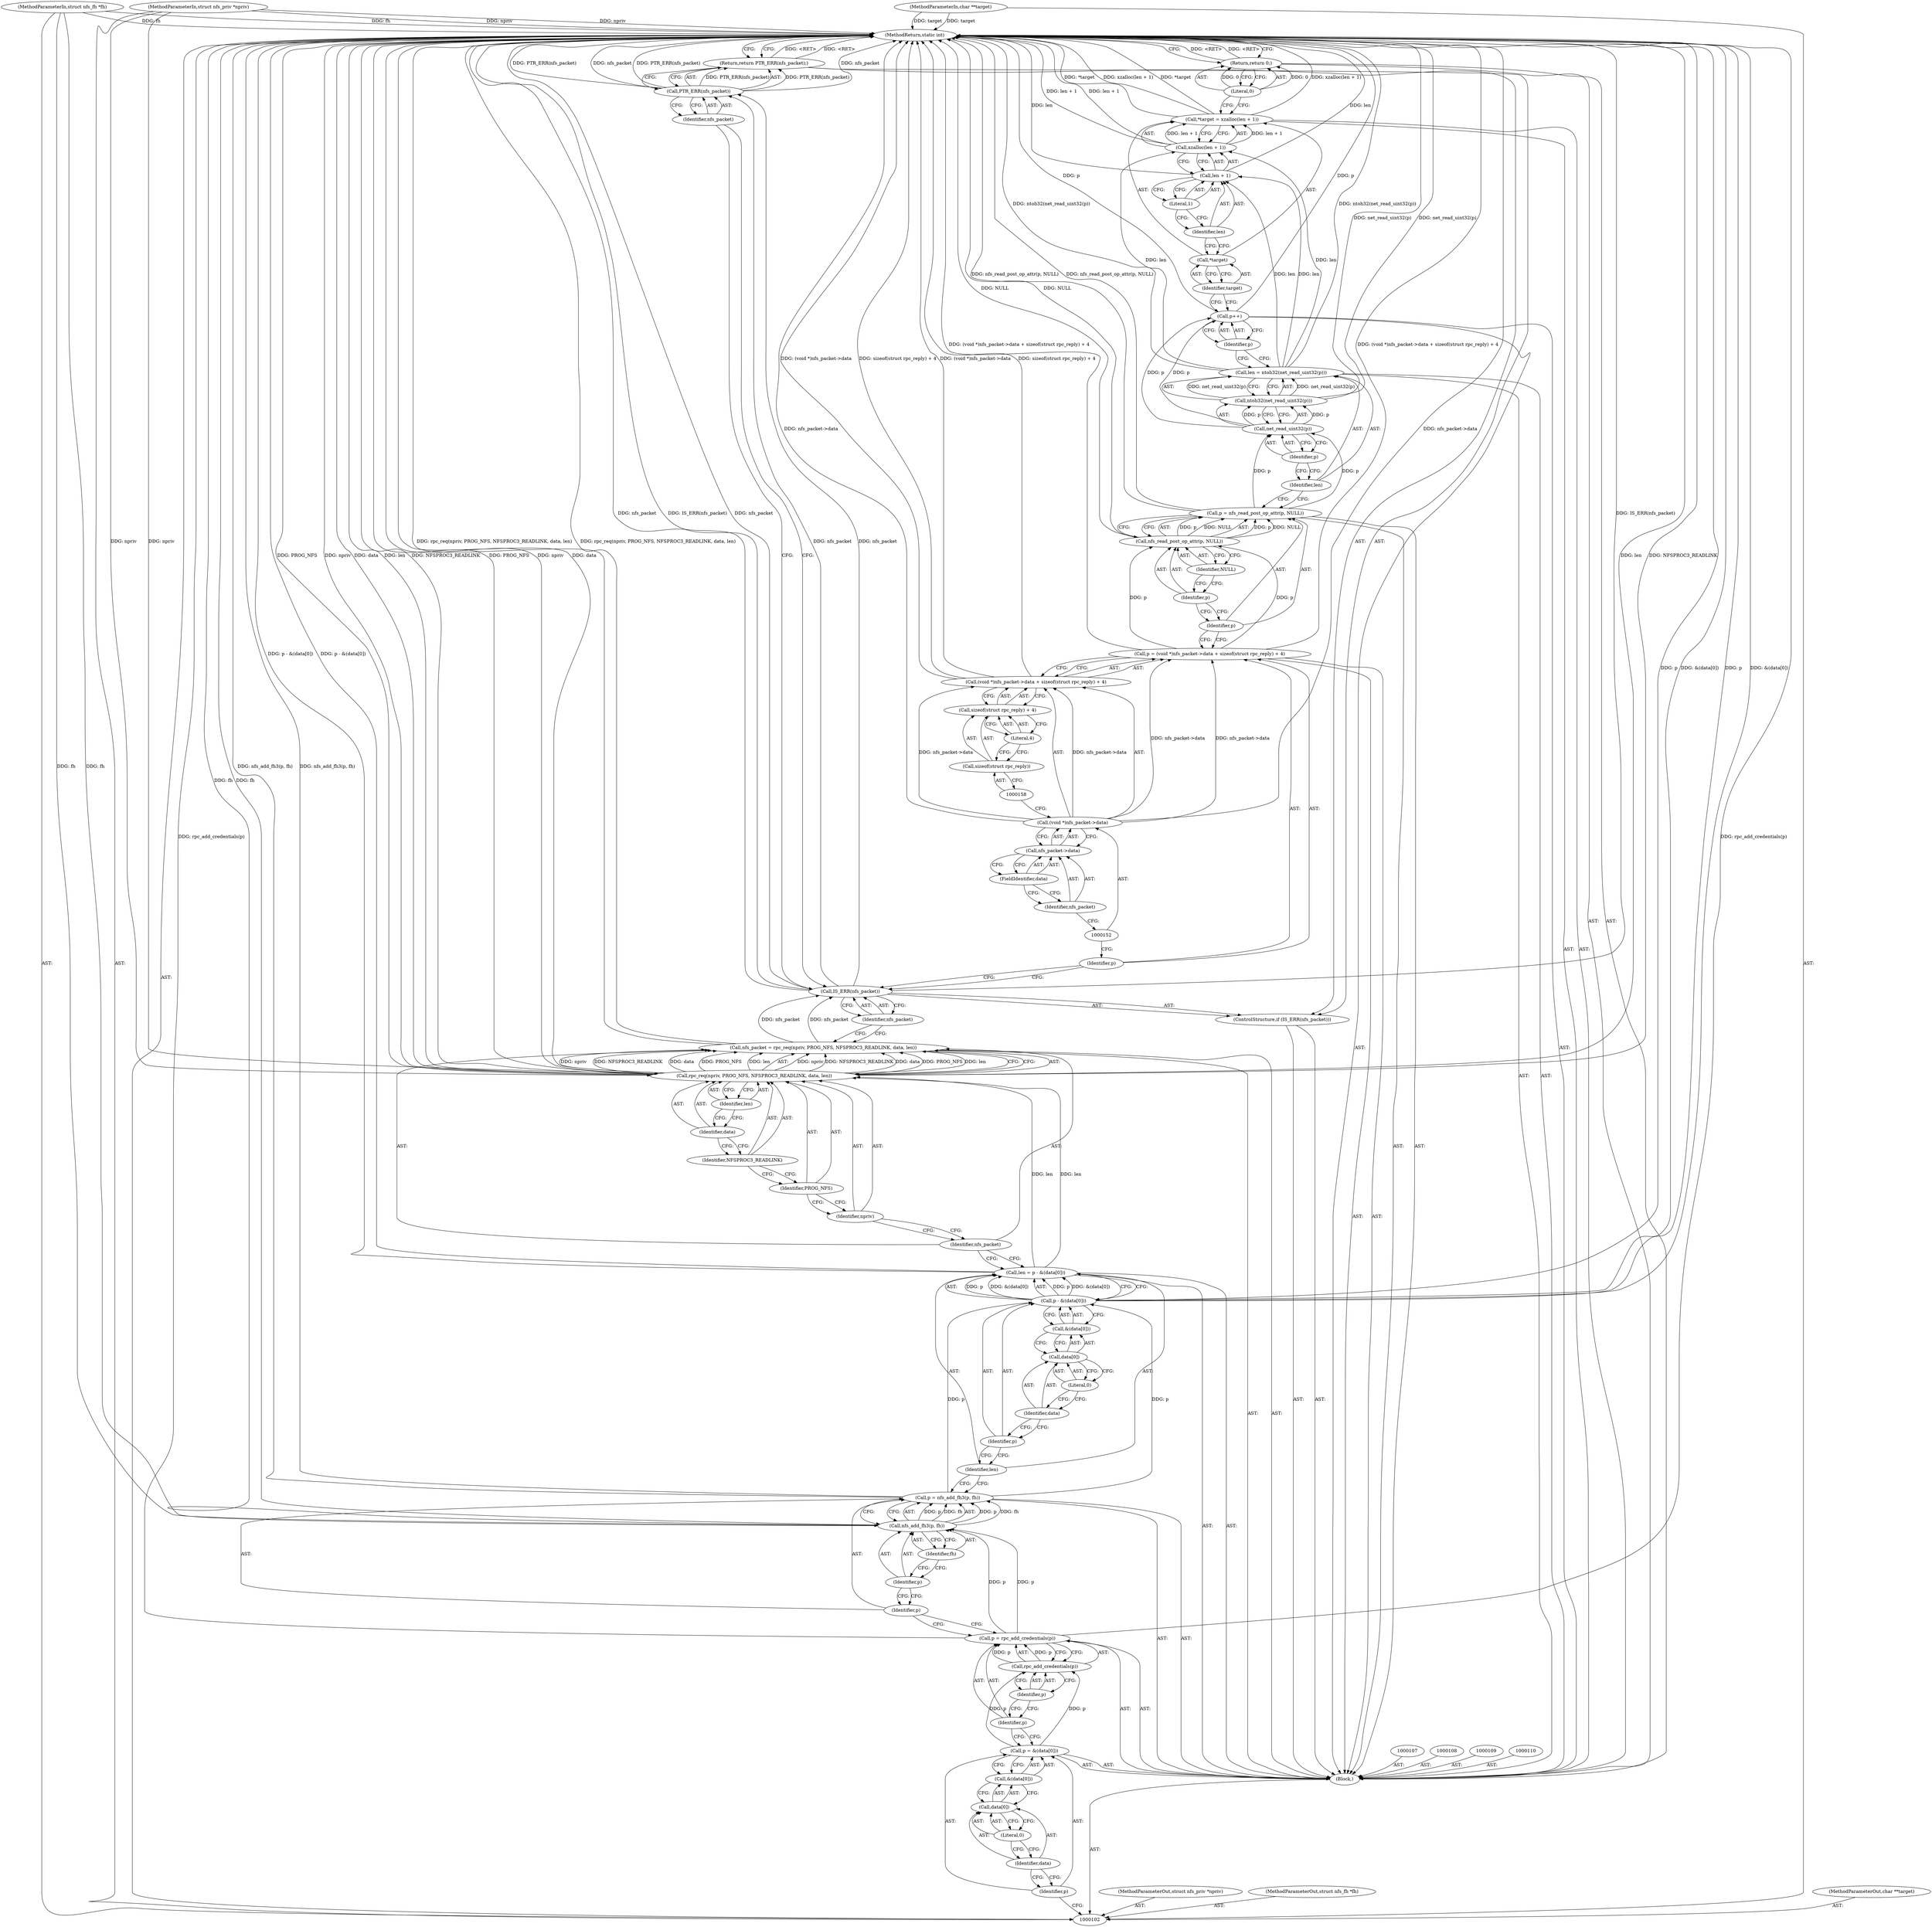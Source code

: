 digraph "0_pengutronix_574ce994016107ad8ab0f845a785f28d7eaa5208" {
"1000181" [label="(MethodReturn,static int)"];
"1000103" [label="(MethodParameterIn,struct nfs_priv *npriv)"];
"1000282" [label="(MethodParameterOut,struct nfs_priv *npriv)"];
"1000104" [label="(MethodParameterIn,struct nfs_fh *fh)"];
"1000283" [label="(MethodParameterOut,struct nfs_fh *fh)"];
"1000105" [label="(MethodParameterIn,char **target)"];
"1000284" [label="(MethodParameterOut,char **target)"];
"1000106" [label="(Block,)"];
"1000111" [label="(Call,p = &(data[0]))"];
"1000112" [label="(Identifier,p)"];
"1000116" [label="(Literal,0)"];
"1000113" [label="(Call,&(data[0]))"];
"1000114" [label="(Call,data[0])"];
"1000115" [label="(Identifier,data)"];
"1000117" [label="(Call,p = rpc_add_credentials(p))"];
"1000118" [label="(Identifier,p)"];
"1000120" [label="(Identifier,p)"];
"1000119" [label="(Call,rpc_add_credentials(p))"];
"1000121" [label="(Call,p = nfs_add_fh3(p, fh))"];
"1000122" [label="(Identifier,p)"];
"1000124" [label="(Identifier,p)"];
"1000125" [label="(Identifier,fh)"];
"1000123" [label="(Call,nfs_add_fh3(p, fh))"];
"1000126" [label="(Call,len = p - &(data[0]))"];
"1000127" [label="(Identifier,len)"];
"1000130" [label="(Call,&(data[0]))"];
"1000131" [label="(Call,data[0])"];
"1000132" [label="(Identifier,data)"];
"1000133" [label="(Literal,0)"];
"1000128" [label="(Call,p - &(data[0]))"];
"1000129" [label="(Identifier,p)"];
"1000134" [label="(Call,nfs_packet = rpc_req(npriv, PROG_NFS, NFSPROC3_READLINK, data, len))"];
"1000135" [label="(Identifier,nfs_packet)"];
"1000136" [label="(Call,rpc_req(npriv, PROG_NFS, NFSPROC3_READLINK, data, len))"];
"1000137" [label="(Identifier,npriv)"];
"1000138" [label="(Identifier,PROG_NFS)"];
"1000139" [label="(Identifier,NFSPROC3_READLINK)"];
"1000140" [label="(Identifier,data)"];
"1000141" [label="(Identifier,len)"];
"1000142" [label="(ControlStructure,if (IS_ERR(nfs_packet)))"];
"1000144" [label="(Identifier,nfs_packet)"];
"1000143" [label="(Call,IS_ERR(nfs_packet))"];
"1000147" [label="(Identifier,nfs_packet)"];
"1000145" [label="(Return,return PTR_ERR(nfs_packet);)"];
"1000146" [label="(Call,PTR_ERR(nfs_packet))"];
"1000148" [label="(Call,p = (void *)nfs_packet->data + sizeof(struct rpc_reply) + 4)"];
"1000149" [label="(Identifier,p)"];
"1000153" [label="(Call,nfs_packet->data)"];
"1000154" [label="(Identifier,nfs_packet)"];
"1000155" [label="(FieldIdentifier,data)"];
"1000156" [label="(Call,sizeof(struct rpc_reply) + 4)"];
"1000157" [label="(Call,sizeof(struct rpc_reply))"];
"1000150" [label="(Call,(void *)nfs_packet->data + sizeof(struct rpc_reply) + 4)"];
"1000151" [label="(Call,(void *)nfs_packet->data)"];
"1000159" [label="(Literal,4)"];
"1000160" [label="(Call,p = nfs_read_post_op_attr(p, NULL))"];
"1000161" [label="(Identifier,p)"];
"1000163" [label="(Identifier,p)"];
"1000164" [label="(Identifier,NULL)"];
"1000162" [label="(Call,nfs_read_post_op_attr(p, NULL))"];
"1000168" [label="(Call,net_read_uint32(p))"];
"1000165" [label="(Call,len = ntoh32(net_read_uint32(p)))"];
"1000166" [label="(Identifier,len)"];
"1000169" [label="(Identifier,p)"];
"1000167" [label="(Call,ntoh32(net_read_uint32(p)))"];
"1000170" [label="(Call,p++)"];
"1000171" [label="(Identifier,p)"];
"1000175" [label="(Call,xzalloc(len + 1))"];
"1000172" [label="(Call,*target = xzalloc(len + 1))"];
"1000173" [label="(Call,*target)"];
"1000176" [label="(Call,len + 1)"];
"1000177" [label="(Identifier,len)"];
"1000178" [label="(Literal,1)"];
"1000174" [label="(Identifier,target)"];
"1000179" [label="(Return,return 0;)"];
"1000180" [label="(Literal,0)"];
"1000181" -> "1000102"  [label="AST: "];
"1000181" -> "1000145"  [label="CFG: "];
"1000181" -> "1000179"  [label="CFG: "];
"1000145" -> "1000181"  [label="DDG: <RET>"];
"1000123" -> "1000181"  [label="DDG: fh"];
"1000150" -> "1000181"  [label="DDG: (void *)nfs_packet->data"];
"1000150" -> "1000181"  [label="DDG: sizeof(struct rpc_reply) + 4"];
"1000104" -> "1000181"  [label="DDG: fh"];
"1000105" -> "1000181"  [label="DDG: target"];
"1000136" -> "1000181"  [label="DDG: data"];
"1000136" -> "1000181"  [label="DDG: len"];
"1000136" -> "1000181"  [label="DDG: NFSPROC3_READLINK"];
"1000136" -> "1000181"  [label="DDG: PROG_NFS"];
"1000136" -> "1000181"  [label="DDG: npriv"];
"1000151" -> "1000181"  [label="DDG: nfs_packet->data"];
"1000172" -> "1000181"  [label="DDG: *target"];
"1000172" -> "1000181"  [label="DDG: xzalloc(len + 1)"];
"1000117" -> "1000181"  [label="DDG: rpc_add_credentials(p)"];
"1000167" -> "1000181"  [label="DDG: net_read_uint32(p)"];
"1000128" -> "1000181"  [label="DDG: &(data[0])"];
"1000128" -> "1000181"  [label="DDG: p"];
"1000162" -> "1000181"  [label="DDG: NULL"];
"1000121" -> "1000181"  [label="DDG: nfs_add_fh3(p, fh)"];
"1000103" -> "1000181"  [label="DDG: npriv"];
"1000143" -> "1000181"  [label="DDG: nfs_packet"];
"1000143" -> "1000181"  [label="DDG: IS_ERR(nfs_packet)"];
"1000165" -> "1000181"  [label="DDG: ntoh32(net_read_uint32(p))"];
"1000175" -> "1000181"  [label="DDG: len + 1"];
"1000134" -> "1000181"  [label="DDG: rpc_req(npriv, PROG_NFS, NFSPROC3_READLINK, data, len)"];
"1000170" -> "1000181"  [label="DDG: p"];
"1000176" -> "1000181"  [label="DDG: len"];
"1000148" -> "1000181"  [label="DDG: (void *)nfs_packet->data + sizeof(struct rpc_reply) + 4"];
"1000126" -> "1000181"  [label="DDG: p - &(data[0])"];
"1000160" -> "1000181"  [label="DDG: nfs_read_post_op_attr(p, NULL)"];
"1000146" -> "1000181"  [label="DDG: PTR_ERR(nfs_packet)"];
"1000146" -> "1000181"  [label="DDG: nfs_packet"];
"1000179" -> "1000181"  [label="DDG: <RET>"];
"1000103" -> "1000102"  [label="AST: "];
"1000103" -> "1000181"  [label="DDG: npriv"];
"1000103" -> "1000136"  [label="DDG: npriv"];
"1000282" -> "1000102"  [label="AST: "];
"1000104" -> "1000102"  [label="AST: "];
"1000104" -> "1000181"  [label="DDG: fh"];
"1000104" -> "1000123"  [label="DDG: fh"];
"1000283" -> "1000102"  [label="AST: "];
"1000105" -> "1000102"  [label="AST: "];
"1000105" -> "1000181"  [label="DDG: target"];
"1000284" -> "1000102"  [label="AST: "];
"1000106" -> "1000102"  [label="AST: "];
"1000107" -> "1000106"  [label="AST: "];
"1000108" -> "1000106"  [label="AST: "];
"1000109" -> "1000106"  [label="AST: "];
"1000110" -> "1000106"  [label="AST: "];
"1000111" -> "1000106"  [label="AST: "];
"1000117" -> "1000106"  [label="AST: "];
"1000121" -> "1000106"  [label="AST: "];
"1000126" -> "1000106"  [label="AST: "];
"1000134" -> "1000106"  [label="AST: "];
"1000142" -> "1000106"  [label="AST: "];
"1000148" -> "1000106"  [label="AST: "];
"1000160" -> "1000106"  [label="AST: "];
"1000165" -> "1000106"  [label="AST: "];
"1000170" -> "1000106"  [label="AST: "];
"1000172" -> "1000106"  [label="AST: "];
"1000179" -> "1000106"  [label="AST: "];
"1000111" -> "1000106"  [label="AST: "];
"1000111" -> "1000113"  [label="CFG: "];
"1000112" -> "1000111"  [label="AST: "];
"1000113" -> "1000111"  [label="AST: "];
"1000118" -> "1000111"  [label="CFG: "];
"1000111" -> "1000119"  [label="DDG: p"];
"1000112" -> "1000111"  [label="AST: "];
"1000112" -> "1000102"  [label="CFG: "];
"1000115" -> "1000112"  [label="CFG: "];
"1000116" -> "1000114"  [label="AST: "];
"1000116" -> "1000115"  [label="CFG: "];
"1000114" -> "1000116"  [label="CFG: "];
"1000113" -> "1000111"  [label="AST: "];
"1000113" -> "1000114"  [label="CFG: "];
"1000114" -> "1000113"  [label="AST: "];
"1000111" -> "1000113"  [label="CFG: "];
"1000114" -> "1000113"  [label="AST: "];
"1000114" -> "1000116"  [label="CFG: "];
"1000115" -> "1000114"  [label="AST: "];
"1000116" -> "1000114"  [label="AST: "];
"1000113" -> "1000114"  [label="CFG: "];
"1000115" -> "1000114"  [label="AST: "];
"1000115" -> "1000112"  [label="CFG: "];
"1000116" -> "1000115"  [label="CFG: "];
"1000117" -> "1000106"  [label="AST: "];
"1000117" -> "1000119"  [label="CFG: "];
"1000118" -> "1000117"  [label="AST: "];
"1000119" -> "1000117"  [label="AST: "];
"1000122" -> "1000117"  [label="CFG: "];
"1000117" -> "1000181"  [label="DDG: rpc_add_credentials(p)"];
"1000119" -> "1000117"  [label="DDG: p"];
"1000117" -> "1000123"  [label="DDG: p"];
"1000118" -> "1000117"  [label="AST: "];
"1000118" -> "1000111"  [label="CFG: "];
"1000120" -> "1000118"  [label="CFG: "];
"1000120" -> "1000119"  [label="AST: "];
"1000120" -> "1000118"  [label="CFG: "];
"1000119" -> "1000120"  [label="CFG: "];
"1000119" -> "1000117"  [label="AST: "];
"1000119" -> "1000120"  [label="CFG: "];
"1000120" -> "1000119"  [label="AST: "];
"1000117" -> "1000119"  [label="CFG: "];
"1000119" -> "1000117"  [label="DDG: p"];
"1000111" -> "1000119"  [label="DDG: p"];
"1000121" -> "1000106"  [label="AST: "];
"1000121" -> "1000123"  [label="CFG: "];
"1000122" -> "1000121"  [label="AST: "];
"1000123" -> "1000121"  [label="AST: "];
"1000127" -> "1000121"  [label="CFG: "];
"1000121" -> "1000181"  [label="DDG: nfs_add_fh3(p, fh)"];
"1000123" -> "1000121"  [label="DDG: p"];
"1000123" -> "1000121"  [label="DDG: fh"];
"1000121" -> "1000128"  [label="DDG: p"];
"1000122" -> "1000121"  [label="AST: "];
"1000122" -> "1000117"  [label="CFG: "];
"1000124" -> "1000122"  [label="CFG: "];
"1000124" -> "1000123"  [label="AST: "];
"1000124" -> "1000122"  [label="CFG: "];
"1000125" -> "1000124"  [label="CFG: "];
"1000125" -> "1000123"  [label="AST: "];
"1000125" -> "1000124"  [label="CFG: "];
"1000123" -> "1000125"  [label="CFG: "];
"1000123" -> "1000121"  [label="AST: "];
"1000123" -> "1000125"  [label="CFG: "];
"1000124" -> "1000123"  [label="AST: "];
"1000125" -> "1000123"  [label="AST: "];
"1000121" -> "1000123"  [label="CFG: "];
"1000123" -> "1000181"  [label="DDG: fh"];
"1000123" -> "1000121"  [label="DDG: p"];
"1000123" -> "1000121"  [label="DDG: fh"];
"1000117" -> "1000123"  [label="DDG: p"];
"1000104" -> "1000123"  [label="DDG: fh"];
"1000126" -> "1000106"  [label="AST: "];
"1000126" -> "1000128"  [label="CFG: "];
"1000127" -> "1000126"  [label="AST: "];
"1000128" -> "1000126"  [label="AST: "];
"1000135" -> "1000126"  [label="CFG: "];
"1000126" -> "1000181"  [label="DDG: p - &(data[0])"];
"1000128" -> "1000126"  [label="DDG: p"];
"1000128" -> "1000126"  [label="DDG: &(data[0])"];
"1000126" -> "1000136"  [label="DDG: len"];
"1000127" -> "1000126"  [label="AST: "];
"1000127" -> "1000121"  [label="CFG: "];
"1000129" -> "1000127"  [label="CFG: "];
"1000130" -> "1000128"  [label="AST: "];
"1000130" -> "1000131"  [label="CFG: "];
"1000131" -> "1000130"  [label="AST: "];
"1000128" -> "1000130"  [label="CFG: "];
"1000131" -> "1000130"  [label="AST: "];
"1000131" -> "1000133"  [label="CFG: "];
"1000132" -> "1000131"  [label="AST: "];
"1000133" -> "1000131"  [label="AST: "];
"1000130" -> "1000131"  [label="CFG: "];
"1000132" -> "1000131"  [label="AST: "];
"1000132" -> "1000129"  [label="CFG: "];
"1000133" -> "1000132"  [label="CFG: "];
"1000133" -> "1000131"  [label="AST: "];
"1000133" -> "1000132"  [label="CFG: "];
"1000131" -> "1000133"  [label="CFG: "];
"1000128" -> "1000126"  [label="AST: "];
"1000128" -> "1000130"  [label="CFG: "];
"1000129" -> "1000128"  [label="AST: "];
"1000130" -> "1000128"  [label="AST: "];
"1000126" -> "1000128"  [label="CFG: "];
"1000128" -> "1000181"  [label="DDG: &(data[0])"];
"1000128" -> "1000181"  [label="DDG: p"];
"1000128" -> "1000126"  [label="DDG: p"];
"1000128" -> "1000126"  [label="DDG: &(data[0])"];
"1000121" -> "1000128"  [label="DDG: p"];
"1000129" -> "1000128"  [label="AST: "];
"1000129" -> "1000127"  [label="CFG: "];
"1000132" -> "1000129"  [label="CFG: "];
"1000134" -> "1000106"  [label="AST: "];
"1000134" -> "1000136"  [label="CFG: "];
"1000135" -> "1000134"  [label="AST: "];
"1000136" -> "1000134"  [label="AST: "];
"1000144" -> "1000134"  [label="CFG: "];
"1000134" -> "1000181"  [label="DDG: rpc_req(npriv, PROG_NFS, NFSPROC3_READLINK, data, len)"];
"1000136" -> "1000134"  [label="DDG: npriv"];
"1000136" -> "1000134"  [label="DDG: NFSPROC3_READLINK"];
"1000136" -> "1000134"  [label="DDG: data"];
"1000136" -> "1000134"  [label="DDG: PROG_NFS"];
"1000136" -> "1000134"  [label="DDG: len"];
"1000134" -> "1000143"  [label="DDG: nfs_packet"];
"1000135" -> "1000134"  [label="AST: "];
"1000135" -> "1000126"  [label="CFG: "];
"1000137" -> "1000135"  [label="CFG: "];
"1000136" -> "1000134"  [label="AST: "];
"1000136" -> "1000141"  [label="CFG: "];
"1000137" -> "1000136"  [label="AST: "];
"1000138" -> "1000136"  [label="AST: "];
"1000139" -> "1000136"  [label="AST: "];
"1000140" -> "1000136"  [label="AST: "];
"1000141" -> "1000136"  [label="AST: "];
"1000134" -> "1000136"  [label="CFG: "];
"1000136" -> "1000181"  [label="DDG: data"];
"1000136" -> "1000181"  [label="DDG: len"];
"1000136" -> "1000181"  [label="DDG: NFSPROC3_READLINK"];
"1000136" -> "1000181"  [label="DDG: PROG_NFS"];
"1000136" -> "1000181"  [label="DDG: npriv"];
"1000136" -> "1000134"  [label="DDG: npriv"];
"1000136" -> "1000134"  [label="DDG: NFSPROC3_READLINK"];
"1000136" -> "1000134"  [label="DDG: data"];
"1000136" -> "1000134"  [label="DDG: PROG_NFS"];
"1000136" -> "1000134"  [label="DDG: len"];
"1000103" -> "1000136"  [label="DDG: npriv"];
"1000126" -> "1000136"  [label="DDG: len"];
"1000137" -> "1000136"  [label="AST: "];
"1000137" -> "1000135"  [label="CFG: "];
"1000138" -> "1000137"  [label="CFG: "];
"1000138" -> "1000136"  [label="AST: "];
"1000138" -> "1000137"  [label="CFG: "];
"1000139" -> "1000138"  [label="CFG: "];
"1000139" -> "1000136"  [label="AST: "];
"1000139" -> "1000138"  [label="CFG: "];
"1000140" -> "1000139"  [label="CFG: "];
"1000140" -> "1000136"  [label="AST: "];
"1000140" -> "1000139"  [label="CFG: "];
"1000141" -> "1000140"  [label="CFG: "];
"1000141" -> "1000136"  [label="AST: "];
"1000141" -> "1000140"  [label="CFG: "];
"1000136" -> "1000141"  [label="CFG: "];
"1000142" -> "1000106"  [label="AST: "];
"1000143" -> "1000142"  [label="AST: "];
"1000145" -> "1000142"  [label="AST: "];
"1000144" -> "1000143"  [label="AST: "];
"1000144" -> "1000134"  [label="CFG: "];
"1000143" -> "1000144"  [label="CFG: "];
"1000143" -> "1000142"  [label="AST: "];
"1000143" -> "1000144"  [label="CFG: "];
"1000144" -> "1000143"  [label="AST: "];
"1000147" -> "1000143"  [label="CFG: "];
"1000149" -> "1000143"  [label="CFG: "];
"1000143" -> "1000181"  [label="DDG: nfs_packet"];
"1000143" -> "1000181"  [label="DDG: IS_ERR(nfs_packet)"];
"1000134" -> "1000143"  [label="DDG: nfs_packet"];
"1000143" -> "1000146"  [label="DDG: nfs_packet"];
"1000147" -> "1000146"  [label="AST: "];
"1000147" -> "1000143"  [label="CFG: "];
"1000146" -> "1000147"  [label="CFG: "];
"1000145" -> "1000142"  [label="AST: "];
"1000145" -> "1000146"  [label="CFG: "];
"1000146" -> "1000145"  [label="AST: "];
"1000181" -> "1000145"  [label="CFG: "];
"1000145" -> "1000181"  [label="DDG: <RET>"];
"1000146" -> "1000145"  [label="DDG: PTR_ERR(nfs_packet)"];
"1000146" -> "1000145"  [label="AST: "];
"1000146" -> "1000147"  [label="CFG: "];
"1000147" -> "1000146"  [label="AST: "];
"1000145" -> "1000146"  [label="CFG: "];
"1000146" -> "1000181"  [label="DDG: PTR_ERR(nfs_packet)"];
"1000146" -> "1000181"  [label="DDG: nfs_packet"];
"1000146" -> "1000145"  [label="DDG: PTR_ERR(nfs_packet)"];
"1000143" -> "1000146"  [label="DDG: nfs_packet"];
"1000148" -> "1000106"  [label="AST: "];
"1000148" -> "1000150"  [label="CFG: "];
"1000149" -> "1000148"  [label="AST: "];
"1000150" -> "1000148"  [label="AST: "];
"1000161" -> "1000148"  [label="CFG: "];
"1000148" -> "1000181"  [label="DDG: (void *)nfs_packet->data + sizeof(struct rpc_reply) + 4"];
"1000151" -> "1000148"  [label="DDG: nfs_packet->data"];
"1000148" -> "1000162"  [label="DDG: p"];
"1000149" -> "1000148"  [label="AST: "];
"1000149" -> "1000143"  [label="CFG: "];
"1000152" -> "1000149"  [label="CFG: "];
"1000153" -> "1000151"  [label="AST: "];
"1000153" -> "1000155"  [label="CFG: "];
"1000154" -> "1000153"  [label="AST: "];
"1000155" -> "1000153"  [label="AST: "];
"1000151" -> "1000153"  [label="CFG: "];
"1000154" -> "1000153"  [label="AST: "];
"1000154" -> "1000152"  [label="CFG: "];
"1000155" -> "1000154"  [label="CFG: "];
"1000155" -> "1000153"  [label="AST: "];
"1000155" -> "1000154"  [label="CFG: "];
"1000153" -> "1000155"  [label="CFG: "];
"1000156" -> "1000150"  [label="AST: "];
"1000156" -> "1000159"  [label="CFG: "];
"1000157" -> "1000156"  [label="AST: "];
"1000159" -> "1000156"  [label="AST: "];
"1000150" -> "1000156"  [label="CFG: "];
"1000157" -> "1000156"  [label="AST: "];
"1000157" -> "1000158"  [label="CFG: "];
"1000158" -> "1000157"  [label="AST: "];
"1000159" -> "1000157"  [label="CFG: "];
"1000150" -> "1000148"  [label="AST: "];
"1000150" -> "1000156"  [label="CFG: "];
"1000151" -> "1000150"  [label="AST: "];
"1000156" -> "1000150"  [label="AST: "];
"1000148" -> "1000150"  [label="CFG: "];
"1000150" -> "1000181"  [label="DDG: (void *)nfs_packet->data"];
"1000150" -> "1000181"  [label="DDG: sizeof(struct rpc_reply) + 4"];
"1000151" -> "1000150"  [label="DDG: nfs_packet->data"];
"1000151" -> "1000150"  [label="AST: "];
"1000151" -> "1000153"  [label="CFG: "];
"1000152" -> "1000151"  [label="AST: "];
"1000153" -> "1000151"  [label="AST: "];
"1000158" -> "1000151"  [label="CFG: "];
"1000151" -> "1000181"  [label="DDG: nfs_packet->data"];
"1000151" -> "1000148"  [label="DDG: nfs_packet->data"];
"1000151" -> "1000150"  [label="DDG: nfs_packet->data"];
"1000159" -> "1000156"  [label="AST: "];
"1000159" -> "1000157"  [label="CFG: "];
"1000156" -> "1000159"  [label="CFG: "];
"1000160" -> "1000106"  [label="AST: "];
"1000160" -> "1000162"  [label="CFG: "];
"1000161" -> "1000160"  [label="AST: "];
"1000162" -> "1000160"  [label="AST: "];
"1000166" -> "1000160"  [label="CFG: "];
"1000160" -> "1000181"  [label="DDG: nfs_read_post_op_attr(p, NULL)"];
"1000162" -> "1000160"  [label="DDG: p"];
"1000162" -> "1000160"  [label="DDG: NULL"];
"1000160" -> "1000168"  [label="DDG: p"];
"1000161" -> "1000160"  [label="AST: "];
"1000161" -> "1000148"  [label="CFG: "];
"1000163" -> "1000161"  [label="CFG: "];
"1000163" -> "1000162"  [label="AST: "];
"1000163" -> "1000161"  [label="CFG: "];
"1000164" -> "1000163"  [label="CFG: "];
"1000164" -> "1000162"  [label="AST: "];
"1000164" -> "1000163"  [label="CFG: "];
"1000162" -> "1000164"  [label="CFG: "];
"1000162" -> "1000160"  [label="AST: "];
"1000162" -> "1000164"  [label="CFG: "];
"1000163" -> "1000162"  [label="AST: "];
"1000164" -> "1000162"  [label="AST: "];
"1000160" -> "1000162"  [label="CFG: "];
"1000162" -> "1000181"  [label="DDG: NULL"];
"1000162" -> "1000160"  [label="DDG: p"];
"1000162" -> "1000160"  [label="DDG: NULL"];
"1000148" -> "1000162"  [label="DDG: p"];
"1000168" -> "1000167"  [label="AST: "];
"1000168" -> "1000169"  [label="CFG: "];
"1000169" -> "1000168"  [label="AST: "];
"1000167" -> "1000168"  [label="CFG: "];
"1000168" -> "1000167"  [label="DDG: p"];
"1000160" -> "1000168"  [label="DDG: p"];
"1000168" -> "1000170"  [label="DDG: p"];
"1000165" -> "1000106"  [label="AST: "];
"1000165" -> "1000167"  [label="CFG: "];
"1000166" -> "1000165"  [label="AST: "];
"1000167" -> "1000165"  [label="AST: "];
"1000171" -> "1000165"  [label="CFG: "];
"1000165" -> "1000181"  [label="DDG: ntoh32(net_read_uint32(p))"];
"1000167" -> "1000165"  [label="DDG: net_read_uint32(p)"];
"1000165" -> "1000175"  [label="DDG: len"];
"1000165" -> "1000176"  [label="DDG: len"];
"1000166" -> "1000165"  [label="AST: "];
"1000166" -> "1000160"  [label="CFG: "];
"1000169" -> "1000166"  [label="CFG: "];
"1000169" -> "1000168"  [label="AST: "];
"1000169" -> "1000166"  [label="CFG: "];
"1000168" -> "1000169"  [label="CFG: "];
"1000167" -> "1000165"  [label="AST: "];
"1000167" -> "1000168"  [label="CFG: "];
"1000168" -> "1000167"  [label="AST: "];
"1000165" -> "1000167"  [label="CFG: "];
"1000167" -> "1000181"  [label="DDG: net_read_uint32(p)"];
"1000167" -> "1000165"  [label="DDG: net_read_uint32(p)"];
"1000168" -> "1000167"  [label="DDG: p"];
"1000170" -> "1000106"  [label="AST: "];
"1000170" -> "1000171"  [label="CFG: "];
"1000171" -> "1000170"  [label="AST: "];
"1000174" -> "1000170"  [label="CFG: "];
"1000170" -> "1000181"  [label="DDG: p"];
"1000168" -> "1000170"  [label="DDG: p"];
"1000171" -> "1000170"  [label="AST: "];
"1000171" -> "1000165"  [label="CFG: "];
"1000170" -> "1000171"  [label="CFG: "];
"1000175" -> "1000172"  [label="AST: "];
"1000175" -> "1000176"  [label="CFG: "];
"1000176" -> "1000175"  [label="AST: "];
"1000172" -> "1000175"  [label="CFG: "];
"1000175" -> "1000181"  [label="DDG: len + 1"];
"1000175" -> "1000172"  [label="DDG: len + 1"];
"1000165" -> "1000175"  [label="DDG: len"];
"1000172" -> "1000106"  [label="AST: "];
"1000172" -> "1000175"  [label="CFG: "];
"1000173" -> "1000172"  [label="AST: "];
"1000175" -> "1000172"  [label="AST: "];
"1000180" -> "1000172"  [label="CFG: "];
"1000172" -> "1000181"  [label="DDG: *target"];
"1000172" -> "1000181"  [label="DDG: xzalloc(len + 1)"];
"1000175" -> "1000172"  [label="DDG: len + 1"];
"1000173" -> "1000172"  [label="AST: "];
"1000173" -> "1000174"  [label="CFG: "];
"1000174" -> "1000173"  [label="AST: "];
"1000177" -> "1000173"  [label="CFG: "];
"1000176" -> "1000175"  [label="AST: "];
"1000176" -> "1000178"  [label="CFG: "];
"1000177" -> "1000176"  [label="AST: "];
"1000178" -> "1000176"  [label="AST: "];
"1000175" -> "1000176"  [label="CFG: "];
"1000176" -> "1000181"  [label="DDG: len"];
"1000165" -> "1000176"  [label="DDG: len"];
"1000177" -> "1000176"  [label="AST: "];
"1000177" -> "1000173"  [label="CFG: "];
"1000178" -> "1000177"  [label="CFG: "];
"1000178" -> "1000176"  [label="AST: "];
"1000178" -> "1000177"  [label="CFG: "];
"1000176" -> "1000178"  [label="CFG: "];
"1000174" -> "1000173"  [label="AST: "];
"1000174" -> "1000170"  [label="CFG: "];
"1000173" -> "1000174"  [label="CFG: "];
"1000179" -> "1000106"  [label="AST: "];
"1000179" -> "1000180"  [label="CFG: "];
"1000180" -> "1000179"  [label="AST: "];
"1000181" -> "1000179"  [label="CFG: "];
"1000179" -> "1000181"  [label="DDG: <RET>"];
"1000180" -> "1000179"  [label="DDG: 0"];
"1000180" -> "1000179"  [label="AST: "];
"1000180" -> "1000172"  [label="CFG: "];
"1000179" -> "1000180"  [label="CFG: "];
"1000180" -> "1000179"  [label="DDG: 0"];
}
